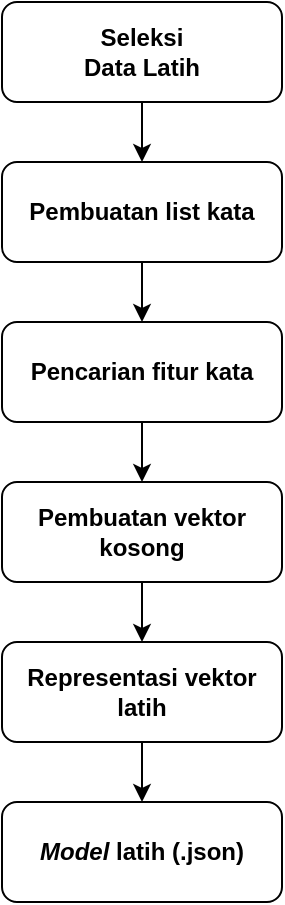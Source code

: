 <mxfile version="14.2.4" type="device"><diagram id="69oSUe1p_X5P3evOlQN-" name="Page-1"><mxGraphModel dx="1019" dy="555" grid="1" gridSize="10" guides="1" tooltips="1" connect="1" arrows="1" fold="1" page="1" pageScale="1" pageWidth="827" pageHeight="1169" math="0" shadow="0"><root><mxCell id="0"/><mxCell id="1" parent="0"/><mxCell id="PxYC5DrChUXwSZmlK4Cq-1" style="edgeStyle=orthogonalEdgeStyle;rounded=0;orthogonalLoop=1;jettySize=auto;html=1;entryX=0.5;entryY=0;entryDx=0;entryDy=0;" parent="1" source="PxYC5DrChUXwSZmlK4Cq-2" target="PxYC5DrChUXwSZmlK4Cq-4" edge="1"><mxGeometry relative="1" as="geometry"/></mxCell><mxCell id="PxYC5DrChUXwSZmlK4Cq-2" value="&lt;b&gt;Seleksi &lt;br&gt;Data Latih&lt;br&gt;&lt;/b&gt;" style="rounded=1;whiteSpace=wrap;html=1;" parent="1" vertex="1"><mxGeometry x="60" y="30" width="140" height="50" as="geometry"/></mxCell><mxCell id="PxYC5DrChUXwSZmlK4Cq-3" style="edgeStyle=orthogonalEdgeStyle;rounded=0;orthogonalLoop=1;jettySize=auto;html=1;entryX=0.5;entryY=0;entryDx=0;entryDy=0;" parent="1" source="PxYC5DrChUXwSZmlK4Cq-4" edge="1"><mxGeometry relative="1" as="geometry"><mxPoint x="130" y="190" as="targetPoint"/></mxGeometry></mxCell><mxCell id="PxYC5DrChUXwSZmlK4Cq-4" value="&lt;b&gt;Pembuatan list kata&lt;br&gt;&lt;/b&gt;" style="rounded=1;whiteSpace=wrap;html=1;" parent="1" vertex="1"><mxGeometry x="60" y="110" width="140" height="50" as="geometry"/></mxCell><mxCell id="9hHOTaljnNGKNO6u4_ha-1" style="edgeStyle=orthogonalEdgeStyle;rounded=0;orthogonalLoop=1;jettySize=auto;html=1;entryX=0.5;entryY=0;entryDx=0;entryDy=0;" edge="1" parent="1" source="PxYC5DrChUXwSZmlK4Cq-11" target="PxYC5DrChUXwSZmlK4Cq-13"><mxGeometry relative="1" as="geometry"/></mxCell><mxCell id="PxYC5DrChUXwSZmlK4Cq-11" value="&lt;b&gt;Pencarian fitur kata&lt;br&gt;&lt;/b&gt;" style="rounded=1;whiteSpace=wrap;html=1;" parent="1" vertex="1"><mxGeometry x="60" y="190" width="140" height="50" as="geometry"/></mxCell><mxCell id="9hHOTaljnNGKNO6u4_ha-2" style="edgeStyle=orthogonalEdgeStyle;rounded=0;orthogonalLoop=1;jettySize=auto;html=1;entryX=0.5;entryY=0;entryDx=0;entryDy=0;" edge="1" parent="1" source="PxYC5DrChUXwSZmlK4Cq-13" target="PxYC5DrChUXwSZmlK4Cq-15"><mxGeometry relative="1" as="geometry"/></mxCell><mxCell id="PxYC5DrChUXwSZmlK4Cq-13" value="&lt;b&gt;Pembuatan vektor kosong&lt;br&gt;&lt;/b&gt;" style="rounded=1;whiteSpace=wrap;html=1;" parent="1" vertex="1"><mxGeometry x="60" y="270" width="140" height="50" as="geometry"/></mxCell><mxCell id="9hHOTaljnNGKNO6u4_ha-3" style="edgeStyle=orthogonalEdgeStyle;rounded=0;orthogonalLoop=1;jettySize=auto;html=1;entryX=0.5;entryY=0;entryDx=0;entryDy=0;" edge="1" parent="1" source="PxYC5DrChUXwSZmlK4Cq-15" target="PxYC5DrChUXwSZmlK4Cq-16"><mxGeometry relative="1" as="geometry"/></mxCell><mxCell id="PxYC5DrChUXwSZmlK4Cq-15" value="&lt;b&gt;Representasi vektor latih&lt;br&gt;&lt;/b&gt;" style="rounded=1;whiteSpace=wrap;html=1;" parent="1" vertex="1"><mxGeometry x="60" y="350" width="140" height="50" as="geometry"/></mxCell><mxCell id="PxYC5DrChUXwSZmlK4Cq-16" value="&lt;b&gt;&lt;i&gt;Model &lt;/i&gt;latih (.json)&lt;br&gt;&lt;/b&gt;" style="rounded=1;whiteSpace=wrap;html=1;" parent="1" vertex="1"><mxGeometry x="60" y="430" width="140" height="50" as="geometry"/></mxCell></root></mxGraphModel></diagram></mxfile>